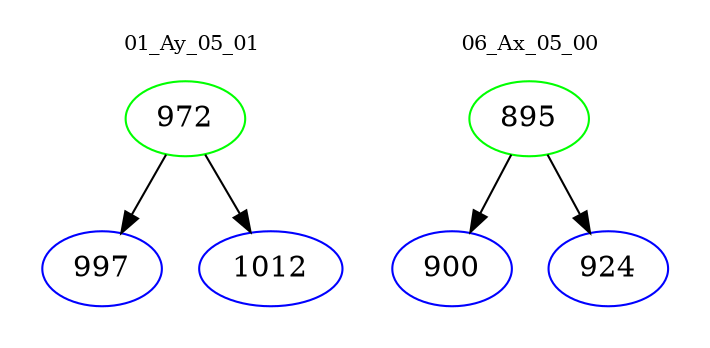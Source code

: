 digraph{
subgraph cluster_0 {
color = white
label = "01_Ay_05_01";
fontsize=10;
T0_972 [label="972", color="green"]
T0_972 -> T0_997 [color="black"]
T0_997 [label="997", color="blue"]
T0_972 -> T0_1012 [color="black"]
T0_1012 [label="1012", color="blue"]
}
subgraph cluster_1 {
color = white
label = "06_Ax_05_00";
fontsize=10;
T1_895 [label="895", color="green"]
T1_895 -> T1_900 [color="black"]
T1_900 [label="900", color="blue"]
T1_895 -> T1_924 [color="black"]
T1_924 [label="924", color="blue"]
}
}
